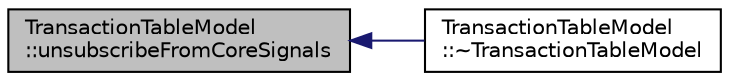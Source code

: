digraph "TransactionTableModel::unsubscribeFromCoreSignals"
{
  edge [fontname="Helvetica",fontsize="10",labelfontname="Helvetica",labelfontsize="10"];
  node [fontname="Helvetica",fontsize="10",shape=record];
  rankdir="LR";
  Node381 [label="TransactionTableModel\l::unsubscribeFromCoreSignals",height=0.2,width=0.4,color="black", fillcolor="grey75", style="filled", fontcolor="black"];
  Node381 -> Node382 [dir="back",color="midnightblue",fontsize="10",style="solid",fontname="Helvetica"];
  Node382 [label="TransactionTableModel\l::~TransactionTableModel",height=0.2,width=0.4,color="black", fillcolor="white", style="filled",URL="$class_transaction_table_model.html#a02b12458092e9584bc19ec7b65d8bd58"];
}
